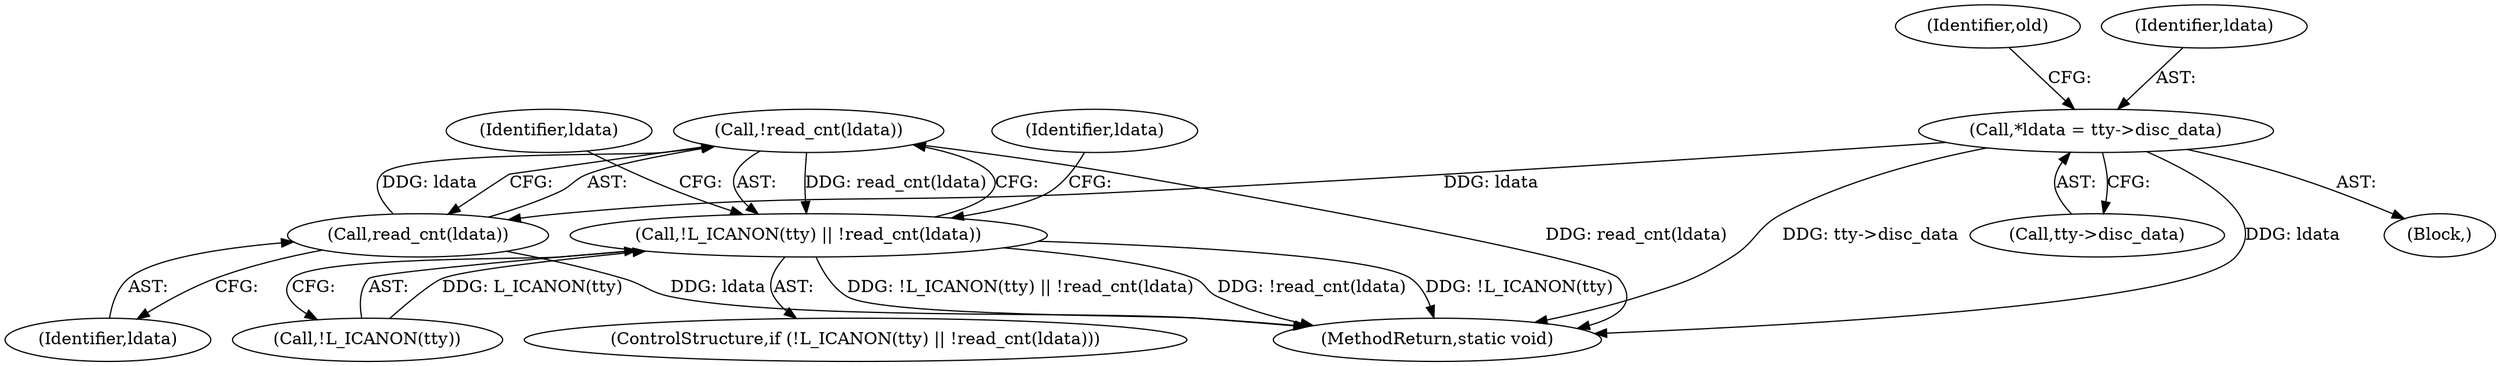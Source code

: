 digraph "0_linux_966031f340185eddd05affcf72b740549f056348_0@API" {
"1000147" [label="(Call,!read_cnt(ldata))"];
"1000148" [label="(Call,read_cnt(ldata))"];
"1000107" [label="(Call,*ldata = tty->disc_data)"];
"1000143" [label="(Call,!L_ICANON(tty) || !read_cnt(ldata))"];
"1000149" [label="(Identifier,ldata)"];
"1000144" [label="(Call,!L_ICANON(tty))"];
"1000153" [label="(Identifier,ldata)"];
"1000143" [label="(Call,!L_ICANON(tty) || !read_cnt(ldata))"];
"1000109" [label="(Call,tty->disc_data)"];
"1000463" [label="(MethodReturn,static void)"];
"1000115" [label="(Identifier,old)"];
"1000107" [label="(Call,*ldata = tty->disc_data)"];
"1000147" [label="(Call,!read_cnt(ldata))"];
"1000142" [label="(ControlStructure,if (!L_ICANON(tty) || !read_cnt(ldata)))"];
"1000105" [label="(Block,)"];
"1000169" [label="(Identifier,ldata)"];
"1000108" [label="(Identifier,ldata)"];
"1000148" [label="(Call,read_cnt(ldata))"];
"1000147" -> "1000143"  [label="AST: "];
"1000147" -> "1000148"  [label="CFG: "];
"1000148" -> "1000147"  [label="AST: "];
"1000143" -> "1000147"  [label="CFG: "];
"1000147" -> "1000463"  [label="DDG: read_cnt(ldata)"];
"1000147" -> "1000143"  [label="DDG: read_cnt(ldata)"];
"1000148" -> "1000147"  [label="DDG: ldata"];
"1000148" -> "1000149"  [label="CFG: "];
"1000149" -> "1000148"  [label="AST: "];
"1000148" -> "1000463"  [label="DDG: ldata"];
"1000107" -> "1000148"  [label="DDG: ldata"];
"1000107" -> "1000105"  [label="AST: "];
"1000107" -> "1000109"  [label="CFG: "];
"1000108" -> "1000107"  [label="AST: "];
"1000109" -> "1000107"  [label="AST: "];
"1000115" -> "1000107"  [label="CFG: "];
"1000107" -> "1000463"  [label="DDG: ldata"];
"1000107" -> "1000463"  [label="DDG: tty->disc_data"];
"1000143" -> "1000142"  [label="AST: "];
"1000143" -> "1000144"  [label="CFG: "];
"1000144" -> "1000143"  [label="AST: "];
"1000153" -> "1000143"  [label="CFG: "];
"1000169" -> "1000143"  [label="CFG: "];
"1000143" -> "1000463"  [label="DDG: !L_ICANON(tty)"];
"1000143" -> "1000463"  [label="DDG: !L_ICANON(tty) || !read_cnt(ldata)"];
"1000143" -> "1000463"  [label="DDG: !read_cnt(ldata)"];
"1000144" -> "1000143"  [label="DDG: L_ICANON(tty)"];
}
